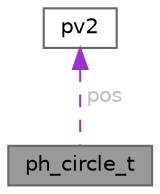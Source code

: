 digraph "ph_circle_t"
{
 // LATEX_PDF_SIZE
  bgcolor="transparent";
  edge [fontname=Helvetica,fontsize=10,labelfontname=Helvetica,labelfontsize=10];
  node [fontname=Helvetica,fontsize=10,shape=box,height=0.2,width=0.4];
  Node1 [id="Node000001",label="ph_circle_t",height=0.2,width=0.4,color="gray40", fillcolor="grey60", style="filled", fontcolor="black",tooltip="A circle shape."];
  Node2 -> Node1 [id="edge1_Node000001_Node000002",dir="back",color="darkorchid3",style="dashed",tooltip=" ",label=" pos",fontcolor="grey" ];
  Node2 [id="Node000002",label="pv2",height=0.2,width=0.4,color="gray40", fillcolor="white", style="filled",URL="$structpv2.html",tooltip="A 2D vector."];
}
